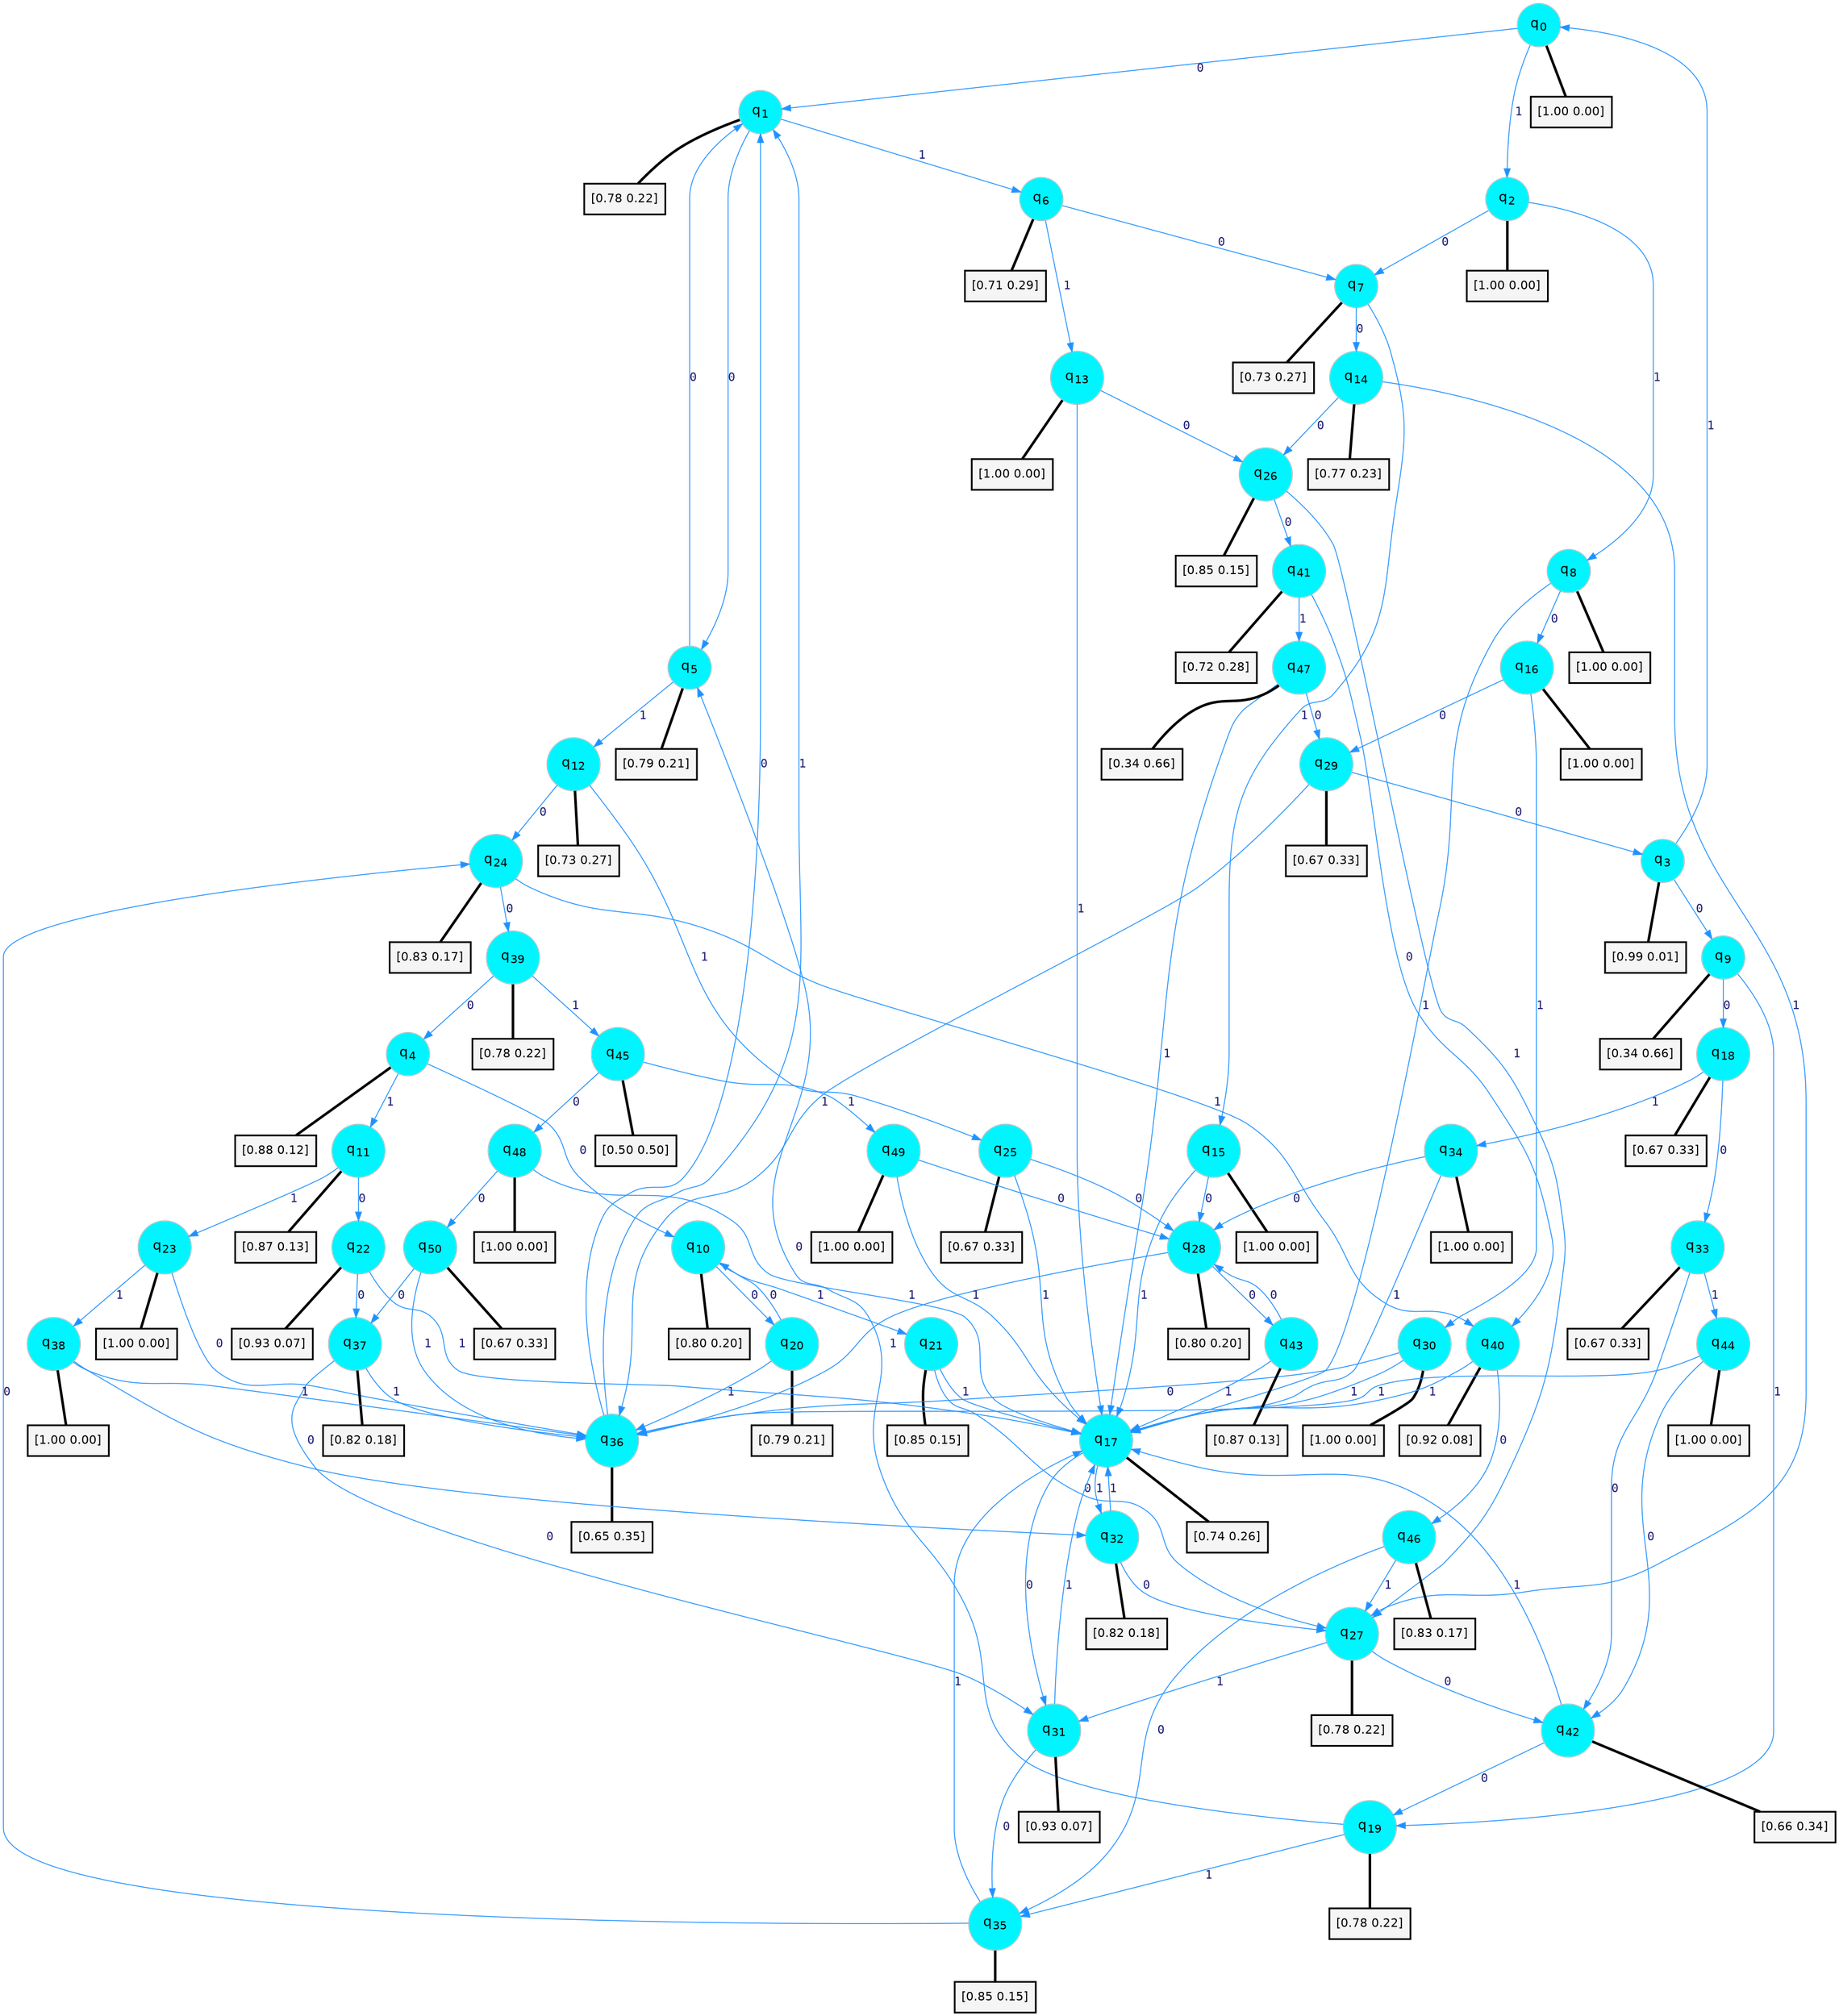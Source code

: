 digraph G {
graph [
bgcolor=transparent, dpi=300, rankdir=TD, size="40,25"];
node [
color=gray, fillcolor=turquoise1, fontcolor=black, fontname=Helvetica, fontsize=16, fontweight=bold, shape=circle, style=filled];
edge [
arrowsize=1, color=dodgerblue1, fontcolor=midnightblue, fontname=courier, fontweight=bold, penwidth=1, style=solid, weight=20];
0[label=<q<SUB>0</SUB>>];
1[label=<q<SUB>1</SUB>>];
2[label=<q<SUB>2</SUB>>];
3[label=<q<SUB>3</SUB>>];
4[label=<q<SUB>4</SUB>>];
5[label=<q<SUB>5</SUB>>];
6[label=<q<SUB>6</SUB>>];
7[label=<q<SUB>7</SUB>>];
8[label=<q<SUB>8</SUB>>];
9[label=<q<SUB>9</SUB>>];
10[label=<q<SUB>10</SUB>>];
11[label=<q<SUB>11</SUB>>];
12[label=<q<SUB>12</SUB>>];
13[label=<q<SUB>13</SUB>>];
14[label=<q<SUB>14</SUB>>];
15[label=<q<SUB>15</SUB>>];
16[label=<q<SUB>16</SUB>>];
17[label=<q<SUB>17</SUB>>];
18[label=<q<SUB>18</SUB>>];
19[label=<q<SUB>19</SUB>>];
20[label=<q<SUB>20</SUB>>];
21[label=<q<SUB>21</SUB>>];
22[label=<q<SUB>22</SUB>>];
23[label=<q<SUB>23</SUB>>];
24[label=<q<SUB>24</SUB>>];
25[label=<q<SUB>25</SUB>>];
26[label=<q<SUB>26</SUB>>];
27[label=<q<SUB>27</SUB>>];
28[label=<q<SUB>28</SUB>>];
29[label=<q<SUB>29</SUB>>];
30[label=<q<SUB>30</SUB>>];
31[label=<q<SUB>31</SUB>>];
32[label=<q<SUB>32</SUB>>];
33[label=<q<SUB>33</SUB>>];
34[label=<q<SUB>34</SUB>>];
35[label=<q<SUB>35</SUB>>];
36[label=<q<SUB>36</SUB>>];
37[label=<q<SUB>37</SUB>>];
38[label=<q<SUB>38</SUB>>];
39[label=<q<SUB>39</SUB>>];
40[label=<q<SUB>40</SUB>>];
41[label=<q<SUB>41</SUB>>];
42[label=<q<SUB>42</SUB>>];
43[label=<q<SUB>43</SUB>>];
44[label=<q<SUB>44</SUB>>];
45[label=<q<SUB>45</SUB>>];
46[label=<q<SUB>46</SUB>>];
47[label=<q<SUB>47</SUB>>];
48[label=<q<SUB>48</SUB>>];
49[label=<q<SUB>49</SUB>>];
50[label=<q<SUB>50</SUB>>];
51[label="[1.00 0.00]", shape=box,fontcolor=black, fontname=Helvetica, fontsize=14, penwidth=2, fillcolor=whitesmoke,color=black];
52[label="[0.78 0.22]", shape=box,fontcolor=black, fontname=Helvetica, fontsize=14, penwidth=2, fillcolor=whitesmoke,color=black];
53[label="[1.00 0.00]", shape=box,fontcolor=black, fontname=Helvetica, fontsize=14, penwidth=2, fillcolor=whitesmoke,color=black];
54[label="[0.99 0.01]", shape=box,fontcolor=black, fontname=Helvetica, fontsize=14, penwidth=2, fillcolor=whitesmoke,color=black];
55[label="[0.88 0.12]", shape=box,fontcolor=black, fontname=Helvetica, fontsize=14, penwidth=2, fillcolor=whitesmoke,color=black];
56[label="[0.79 0.21]", shape=box,fontcolor=black, fontname=Helvetica, fontsize=14, penwidth=2, fillcolor=whitesmoke,color=black];
57[label="[0.71 0.29]", shape=box,fontcolor=black, fontname=Helvetica, fontsize=14, penwidth=2, fillcolor=whitesmoke,color=black];
58[label="[0.73 0.27]", shape=box,fontcolor=black, fontname=Helvetica, fontsize=14, penwidth=2, fillcolor=whitesmoke,color=black];
59[label="[1.00 0.00]", shape=box,fontcolor=black, fontname=Helvetica, fontsize=14, penwidth=2, fillcolor=whitesmoke,color=black];
60[label="[0.34 0.66]", shape=box,fontcolor=black, fontname=Helvetica, fontsize=14, penwidth=2, fillcolor=whitesmoke,color=black];
61[label="[0.80 0.20]", shape=box,fontcolor=black, fontname=Helvetica, fontsize=14, penwidth=2, fillcolor=whitesmoke,color=black];
62[label="[0.87 0.13]", shape=box,fontcolor=black, fontname=Helvetica, fontsize=14, penwidth=2, fillcolor=whitesmoke,color=black];
63[label="[0.73 0.27]", shape=box,fontcolor=black, fontname=Helvetica, fontsize=14, penwidth=2, fillcolor=whitesmoke,color=black];
64[label="[1.00 0.00]", shape=box,fontcolor=black, fontname=Helvetica, fontsize=14, penwidth=2, fillcolor=whitesmoke,color=black];
65[label="[0.77 0.23]", shape=box,fontcolor=black, fontname=Helvetica, fontsize=14, penwidth=2, fillcolor=whitesmoke,color=black];
66[label="[1.00 0.00]", shape=box,fontcolor=black, fontname=Helvetica, fontsize=14, penwidth=2, fillcolor=whitesmoke,color=black];
67[label="[1.00 0.00]", shape=box,fontcolor=black, fontname=Helvetica, fontsize=14, penwidth=2, fillcolor=whitesmoke,color=black];
68[label="[0.74 0.26]", shape=box,fontcolor=black, fontname=Helvetica, fontsize=14, penwidth=2, fillcolor=whitesmoke,color=black];
69[label="[0.67 0.33]", shape=box,fontcolor=black, fontname=Helvetica, fontsize=14, penwidth=2, fillcolor=whitesmoke,color=black];
70[label="[0.78 0.22]", shape=box,fontcolor=black, fontname=Helvetica, fontsize=14, penwidth=2, fillcolor=whitesmoke,color=black];
71[label="[0.79 0.21]", shape=box,fontcolor=black, fontname=Helvetica, fontsize=14, penwidth=2, fillcolor=whitesmoke,color=black];
72[label="[0.85 0.15]", shape=box,fontcolor=black, fontname=Helvetica, fontsize=14, penwidth=2, fillcolor=whitesmoke,color=black];
73[label="[0.93 0.07]", shape=box,fontcolor=black, fontname=Helvetica, fontsize=14, penwidth=2, fillcolor=whitesmoke,color=black];
74[label="[1.00 0.00]", shape=box,fontcolor=black, fontname=Helvetica, fontsize=14, penwidth=2, fillcolor=whitesmoke,color=black];
75[label="[0.83 0.17]", shape=box,fontcolor=black, fontname=Helvetica, fontsize=14, penwidth=2, fillcolor=whitesmoke,color=black];
76[label="[0.67 0.33]", shape=box,fontcolor=black, fontname=Helvetica, fontsize=14, penwidth=2, fillcolor=whitesmoke,color=black];
77[label="[0.85 0.15]", shape=box,fontcolor=black, fontname=Helvetica, fontsize=14, penwidth=2, fillcolor=whitesmoke,color=black];
78[label="[0.78 0.22]", shape=box,fontcolor=black, fontname=Helvetica, fontsize=14, penwidth=2, fillcolor=whitesmoke,color=black];
79[label="[0.80 0.20]", shape=box,fontcolor=black, fontname=Helvetica, fontsize=14, penwidth=2, fillcolor=whitesmoke,color=black];
80[label="[0.67 0.33]", shape=box,fontcolor=black, fontname=Helvetica, fontsize=14, penwidth=2, fillcolor=whitesmoke,color=black];
81[label="[1.00 0.00]", shape=box,fontcolor=black, fontname=Helvetica, fontsize=14, penwidth=2, fillcolor=whitesmoke,color=black];
82[label="[0.93 0.07]", shape=box,fontcolor=black, fontname=Helvetica, fontsize=14, penwidth=2, fillcolor=whitesmoke,color=black];
83[label="[0.82 0.18]", shape=box,fontcolor=black, fontname=Helvetica, fontsize=14, penwidth=2, fillcolor=whitesmoke,color=black];
84[label="[0.67 0.33]", shape=box,fontcolor=black, fontname=Helvetica, fontsize=14, penwidth=2, fillcolor=whitesmoke,color=black];
85[label="[1.00 0.00]", shape=box,fontcolor=black, fontname=Helvetica, fontsize=14, penwidth=2, fillcolor=whitesmoke,color=black];
86[label="[0.85 0.15]", shape=box,fontcolor=black, fontname=Helvetica, fontsize=14, penwidth=2, fillcolor=whitesmoke,color=black];
87[label="[0.65 0.35]", shape=box,fontcolor=black, fontname=Helvetica, fontsize=14, penwidth=2, fillcolor=whitesmoke,color=black];
88[label="[0.82 0.18]", shape=box,fontcolor=black, fontname=Helvetica, fontsize=14, penwidth=2, fillcolor=whitesmoke,color=black];
89[label="[1.00 0.00]", shape=box,fontcolor=black, fontname=Helvetica, fontsize=14, penwidth=2, fillcolor=whitesmoke,color=black];
90[label="[0.78 0.22]", shape=box,fontcolor=black, fontname=Helvetica, fontsize=14, penwidth=2, fillcolor=whitesmoke,color=black];
91[label="[0.92 0.08]", shape=box,fontcolor=black, fontname=Helvetica, fontsize=14, penwidth=2, fillcolor=whitesmoke,color=black];
92[label="[0.72 0.28]", shape=box,fontcolor=black, fontname=Helvetica, fontsize=14, penwidth=2, fillcolor=whitesmoke,color=black];
93[label="[0.66 0.34]", shape=box,fontcolor=black, fontname=Helvetica, fontsize=14, penwidth=2, fillcolor=whitesmoke,color=black];
94[label="[0.87 0.13]", shape=box,fontcolor=black, fontname=Helvetica, fontsize=14, penwidth=2, fillcolor=whitesmoke,color=black];
95[label="[1.00 0.00]", shape=box,fontcolor=black, fontname=Helvetica, fontsize=14, penwidth=2, fillcolor=whitesmoke,color=black];
96[label="[0.50 0.50]", shape=box,fontcolor=black, fontname=Helvetica, fontsize=14, penwidth=2, fillcolor=whitesmoke,color=black];
97[label="[0.83 0.17]", shape=box,fontcolor=black, fontname=Helvetica, fontsize=14, penwidth=2, fillcolor=whitesmoke,color=black];
98[label="[0.34 0.66]", shape=box,fontcolor=black, fontname=Helvetica, fontsize=14, penwidth=2, fillcolor=whitesmoke,color=black];
99[label="[1.00 0.00]", shape=box,fontcolor=black, fontname=Helvetica, fontsize=14, penwidth=2, fillcolor=whitesmoke,color=black];
100[label="[1.00 0.00]", shape=box,fontcolor=black, fontname=Helvetica, fontsize=14, penwidth=2, fillcolor=whitesmoke,color=black];
101[label="[0.67 0.33]", shape=box,fontcolor=black, fontname=Helvetica, fontsize=14, penwidth=2, fillcolor=whitesmoke,color=black];
0->1 [label=0];
0->2 [label=1];
0->51 [arrowhead=none, penwidth=3,color=black];
1->5 [label=0];
1->6 [label=1];
1->52 [arrowhead=none, penwidth=3,color=black];
2->7 [label=0];
2->8 [label=1];
2->53 [arrowhead=none, penwidth=3,color=black];
3->9 [label=0];
3->0 [label=1];
3->54 [arrowhead=none, penwidth=3,color=black];
4->10 [label=0];
4->11 [label=1];
4->55 [arrowhead=none, penwidth=3,color=black];
5->1 [label=0];
5->12 [label=1];
5->56 [arrowhead=none, penwidth=3,color=black];
6->7 [label=0];
6->13 [label=1];
6->57 [arrowhead=none, penwidth=3,color=black];
7->14 [label=0];
7->15 [label=1];
7->58 [arrowhead=none, penwidth=3,color=black];
8->16 [label=0];
8->17 [label=1];
8->59 [arrowhead=none, penwidth=3,color=black];
9->18 [label=0];
9->19 [label=1];
9->60 [arrowhead=none, penwidth=3,color=black];
10->20 [label=0];
10->21 [label=1];
10->61 [arrowhead=none, penwidth=3,color=black];
11->22 [label=0];
11->23 [label=1];
11->62 [arrowhead=none, penwidth=3,color=black];
12->24 [label=0];
12->25 [label=1];
12->63 [arrowhead=none, penwidth=3,color=black];
13->26 [label=0];
13->17 [label=1];
13->64 [arrowhead=none, penwidth=3,color=black];
14->26 [label=0];
14->27 [label=1];
14->65 [arrowhead=none, penwidth=3,color=black];
15->28 [label=0];
15->17 [label=1];
15->66 [arrowhead=none, penwidth=3,color=black];
16->29 [label=0];
16->30 [label=1];
16->67 [arrowhead=none, penwidth=3,color=black];
17->31 [label=0];
17->32 [label=1];
17->68 [arrowhead=none, penwidth=3,color=black];
18->33 [label=0];
18->34 [label=1];
18->69 [arrowhead=none, penwidth=3,color=black];
19->5 [label=0];
19->35 [label=1];
19->70 [arrowhead=none, penwidth=3,color=black];
20->10 [label=0];
20->36 [label=1];
20->71 [arrowhead=none, penwidth=3,color=black];
21->27 [label=0];
21->17 [label=1];
21->72 [arrowhead=none, penwidth=3,color=black];
22->37 [label=0];
22->17 [label=1];
22->73 [arrowhead=none, penwidth=3,color=black];
23->36 [label=0];
23->38 [label=1];
23->74 [arrowhead=none, penwidth=3,color=black];
24->39 [label=0];
24->40 [label=1];
24->75 [arrowhead=none, penwidth=3,color=black];
25->28 [label=0];
25->17 [label=1];
25->76 [arrowhead=none, penwidth=3,color=black];
26->41 [label=0];
26->27 [label=1];
26->77 [arrowhead=none, penwidth=3,color=black];
27->42 [label=0];
27->31 [label=1];
27->78 [arrowhead=none, penwidth=3,color=black];
28->43 [label=0];
28->36 [label=1];
28->79 [arrowhead=none, penwidth=3,color=black];
29->3 [label=0];
29->36 [label=1];
29->80 [arrowhead=none, penwidth=3,color=black];
30->36 [label=0];
30->17 [label=1];
30->81 [arrowhead=none, penwidth=3,color=black];
31->35 [label=0];
31->17 [label=1];
31->82 [arrowhead=none, penwidth=3,color=black];
32->27 [label=0];
32->17 [label=1];
32->83 [arrowhead=none, penwidth=3,color=black];
33->42 [label=0];
33->44 [label=1];
33->84 [arrowhead=none, penwidth=3,color=black];
34->28 [label=0];
34->17 [label=1];
34->85 [arrowhead=none, penwidth=3,color=black];
35->24 [label=0];
35->17 [label=1];
35->86 [arrowhead=none, penwidth=3,color=black];
36->1 [label=0];
36->1 [label=1];
36->87 [arrowhead=none, penwidth=3,color=black];
37->31 [label=0];
37->36 [label=1];
37->88 [arrowhead=none, penwidth=3,color=black];
38->32 [label=0];
38->36 [label=1];
38->89 [arrowhead=none, penwidth=3,color=black];
39->4 [label=0];
39->45 [label=1];
39->90 [arrowhead=none, penwidth=3,color=black];
40->46 [label=0];
40->17 [label=1];
40->91 [arrowhead=none, penwidth=3,color=black];
41->40 [label=0];
41->47 [label=1];
41->92 [arrowhead=none, penwidth=3,color=black];
42->19 [label=0];
42->17 [label=1];
42->93 [arrowhead=none, penwidth=3,color=black];
43->28 [label=0];
43->17 [label=1];
43->94 [arrowhead=none, penwidth=3,color=black];
44->42 [label=0];
44->36 [label=1];
44->95 [arrowhead=none, penwidth=3,color=black];
45->48 [label=0];
45->49 [label=1];
45->96 [arrowhead=none, penwidth=3,color=black];
46->35 [label=0];
46->27 [label=1];
46->97 [arrowhead=none, penwidth=3,color=black];
47->29 [label=0];
47->17 [label=1];
47->98 [arrowhead=none, penwidth=3,color=black];
48->50 [label=0];
48->17 [label=1];
48->99 [arrowhead=none, penwidth=3,color=black];
49->28 [label=0];
49->17 [label=1];
49->100 [arrowhead=none, penwidth=3,color=black];
50->37 [label=0];
50->36 [label=1];
50->101 [arrowhead=none, penwidth=3,color=black];
}
